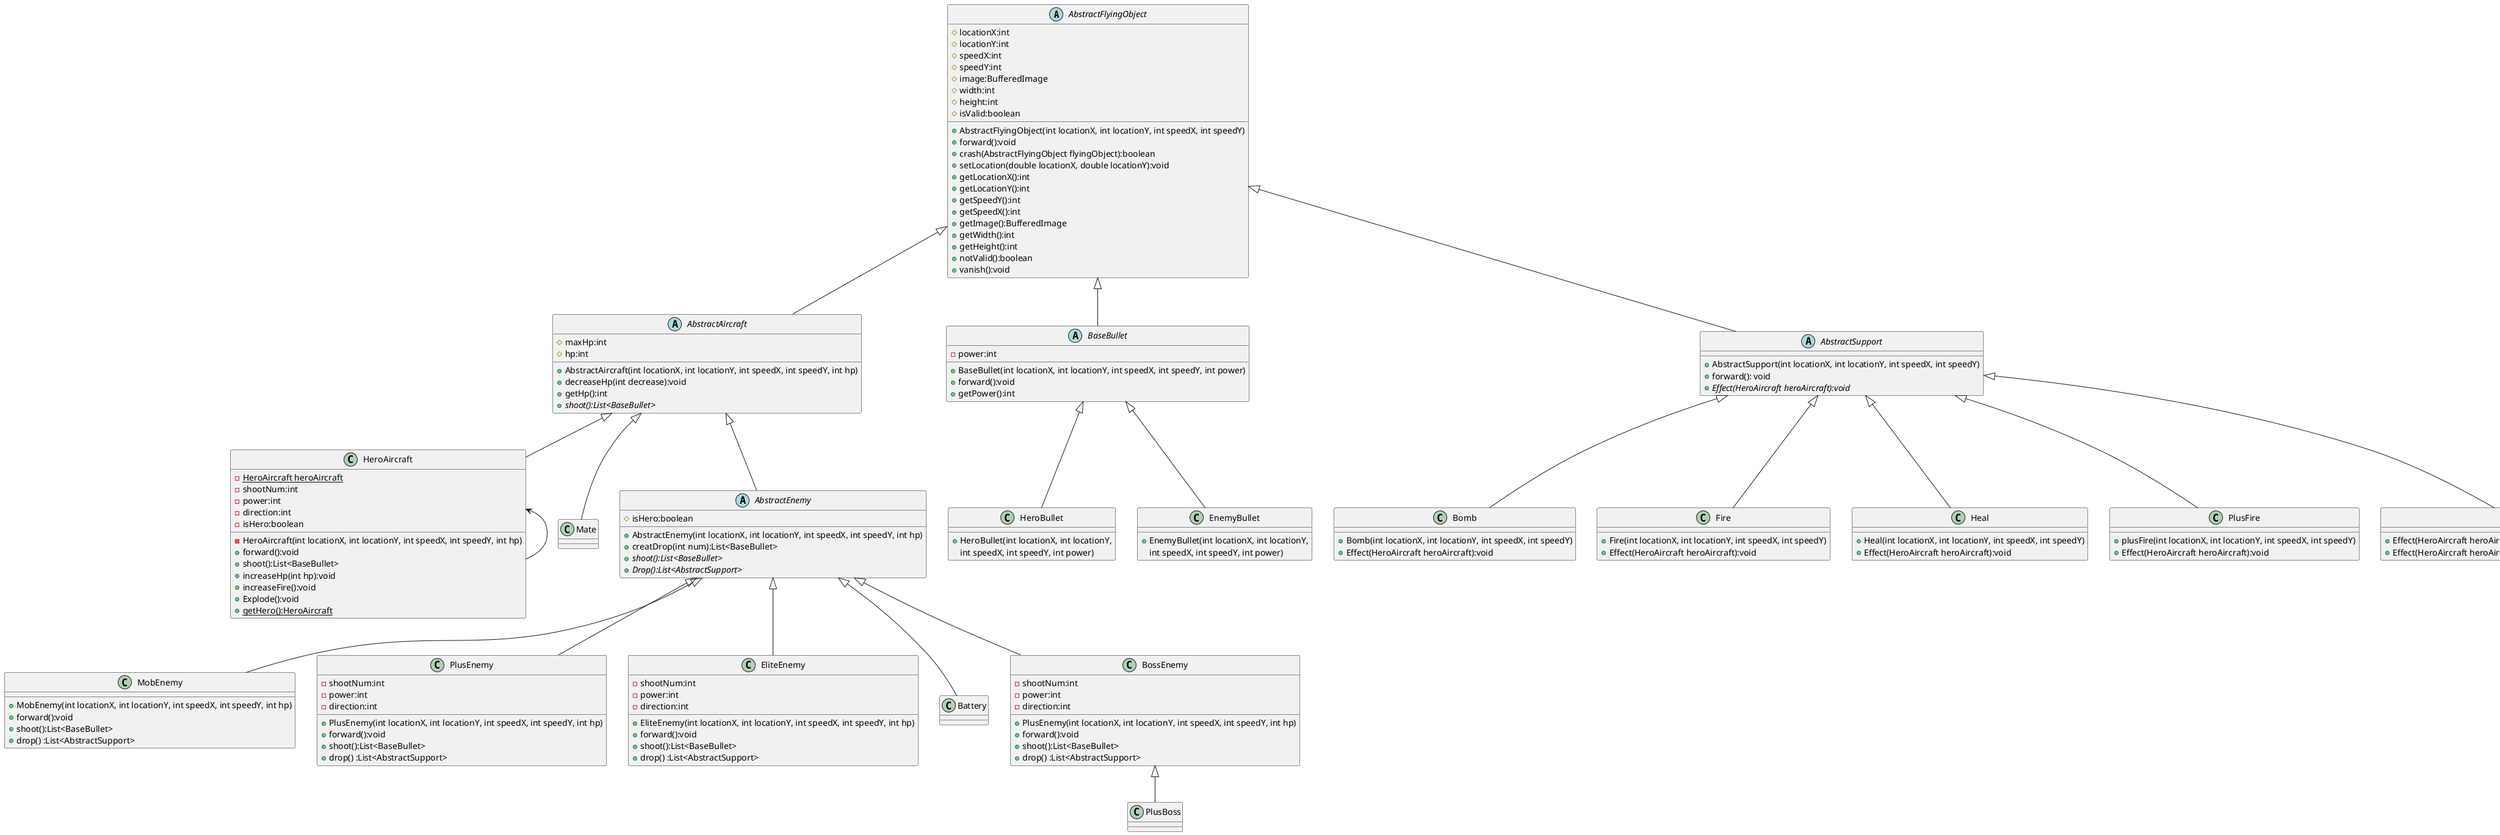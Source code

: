 @startuml
'https://plantuml.com/class-diagram

abstract class AbstractFlyingObject
{
    # locationX:int
    # locationY:int
    # speedX:int
    # speedY:int
    # image:BufferedImage
    # width:int
    # height:int
    # isValid:boolean

    + AbstractFlyingObject(int locationX, int locationY, int speedX, int speedY)
    + forward():void
    + crash(AbstractFlyingObject flyingObject):boolean
    + setLocation(double locationX, double locationY):void
    + getLocationX():int
    + getLocationY():int
    + getSpeedY():int
    + getSpeedX():int
    + getImage():BufferedImage
    + getWidth():int
    + getHeight():int
    + notValid():boolean
    + vanish():void
}
abstract class AbstractAircraft
{
	# maxHp:int
    # hp:int
    + AbstractAircraft(int locationX, int locationY, int speedX, int speedY, int hp)
    + decreaseHp(int decrease):void
    + getHp():int
    + {abstract} shoot():List<BaseBullet>
 }


class HeroAircraft {
    - {static}HeroAircraft heroAircraft
    - shootNum:int
    - power:int
    - direction:int
    - HeroAircraft(int locationX, int locationY, int speedX, int speedY, int hp)
    - isHero:boolean
    + forward():void
    + shoot():List<BaseBullet>
    + increaseHp(int hp):void
    + increaseFire():void
    + Explode():void
    + {static}getHero():HeroAircraft
}

class Mate{}
HeroAircraft <-- HeroAircraft
AbstractAircraft <|-- HeroAircraft
AbstractAircraft <|-- Mate

abstract class AbstractEnemy
{
    #isHero:boolean
    +AbstractEnemy(int locationX, int locationY, int speedX, int speedY, int hp)
    +creatDrop(int num):List<BaseBullet>
    +{abstract}shoot():List<BaseBullet>
    +{abstract}Drop():List<AbstractSupport>
}
AbstractAircraft <|-- AbstractEnemy
class MobEnemy {
    + MobEnemy(int locationX, int locationY, int speedX, int speedY, int hp)
    + forward():void
    + shoot():List<BaseBullet>
    + drop() :List<AbstractSupport>
}
AbstractEnemy <|-- MobEnemy

class PlusEnemy{
    - shootNum:int
    - power:int
    - direction:int
    + PlusEnemy(int locationX, int locationY, int speedX, int speedY, int hp)
    + forward():void
    + shoot():List<BaseBullet>
    + drop() :List<AbstractSupport>
}
AbstractEnemy <|-- PlusEnemy

class EliteEnemy {
    - shootNum:int
    - power:int
    - direction:int
    + EliteEnemy(int locationX, int locationY, int speedX, int speedY, int hp)
    + forward():void
    + shoot():List<BaseBullet>
    + drop() :List<AbstractSupport>
}
AbstractEnemy <|-- EliteEnemy

class Battery{}
AbstractEnemy <|-- Battery

class BossEnemy{
    - shootNum:int
    - power:int
    - direction:int
    + PlusEnemy(int locationX, int locationY, int speedX, int speedY, int hp)
    + forward():void
    + shoot():List<BaseBullet>
    + drop() :List<AbstractSupport>
}
AbstractEnemy <|-- BossEnemy

class PlusBoss{

}

BossEnemy <|-- PlusBoss

abstract class BaseBullet
{
    - power:int
    + BaseBullet(int locationX, int locationY, int speedX, int speedY, int power)
    + forward():void
	+ getPower():int
}

class HeroBullet {
    + HeroBullet(int locationX, int locationY,
     int speedX, int speedY, int power)
}

class EnemyBullet {
    + EnemyBullet(int locationX, int locationY,
     int speedX, int speedY, int power)
}

BaseBullet <|-- HeroBullet
BaseBullet <|-- EnemyBullet

AbstractFlyingObject <|-- AbstractAircraft
AbstractFlyingObject <|-- BaseBullet

abstract AbstractSupport {
    + AbstractSupport(int locationX, int locationY, int speedX, int speedY)
    + forward(): void
    + {abstract} Effect(HeroAircraft heroAircraft):void
}

class Bomb {
    +Bomb(int locationX, int locationY, int speedX, int speedY)
    +Effect(HeroAircraft heroAircraft):void
}

class Fire {
    +Fire(int locationX, int locationY, int speedX, int speedY)
    +Effect(HeroAircraft heroAircraft):void
}

class Heal {
    +Heal(int locationX, int locationY, int speedX, int speedY)
    +Effect(HeroAircraft heroAircraft):void
}
class PlusFire
{
    +plusFire(int locationX, int locationY, int speedX, int speedY)
    +Effect(HeroAircraft heroAircraft):void
}
class MateProp{
    +Effect(HeroAircraft heroAircraft):void
    +Effect(HeroAircraft heroAircraft, List<AbstractAircraft> mateAircrafts):void
}

AbstractSupport <|-- Bomb
AbstractSupport <|-- Fire
AbstractSupport <|-- Heal
AbstractSupport <|-- PlusFire
AbstractSupport <|-- MateProp
AbstractFlyingObject <|-- AbstractSupport



@enduml